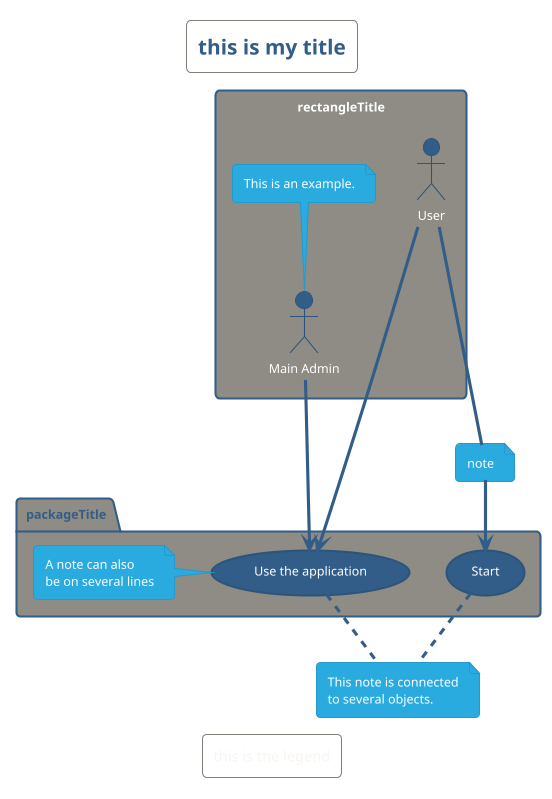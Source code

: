 @startuml

'!theme black-knight
'!theme bluegray
'!theme cerulean
'!theme cerulean-outline
'!theme cyborg
'!theme cyborg-outline
'!theme hacker
'!theme lightgray
'!theme materia
'!theme materia-outline
'!theme metal
'!theme minty
!theme sandstone
'!theme silver
'!theme spacelab
'!theme superhero
'!theme superhero-outline
'!theme united

'skinparam actorStyle awesome
'skinparam actorStyle hollow

skinparam BackgroundColor #White

top to bottom direction
'left to right direction

title "this is my title"

rectangle rectangleTitle {
    actor "Main Admin" as Admin
        note top of Admin : This is an example.
    actor User as User
}

package packageTitle {
    usecase "Use the application" as Use
        note left of (Use)
            A note can also
            be on several lines
        end note
    usecase Start
}

note "note" as note1

Admin ---> (Use)
User --- note1
note1 -> (Start)
User --> (Use)

note "This note is connected\nto several objects." as note2
Start .. note2
Use .. note2

legend "this is the legend"

@enduml
